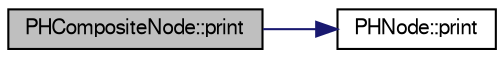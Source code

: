 digraph "PHCompositeNode::print"
{
  bgcolor="transparent";
  edge [fontname="FreeSans",fontsize="10",labelfontname="FreeSans",labelfontsize="10"];
  node [fontname="FreeSans",fontsize="10",shape=record];
  rankdir="LR";
  Node1 [label="PHCompositeNode::print",height=0.2,width=0.4,color="black", fillcolor="grey75", style="filled" fontcolor="black"];
  Node1 -> Node2 [color="midnightblue",fontsize="10",style="solid",fontname="FreeSans"];
  Node2 [label="PHNode::print",height=0.2,width=0.4,color="black",URL="$dc/d82/classPHNode.html#a3c79c7edb338e7d3bb86460f931793fa"];
}
